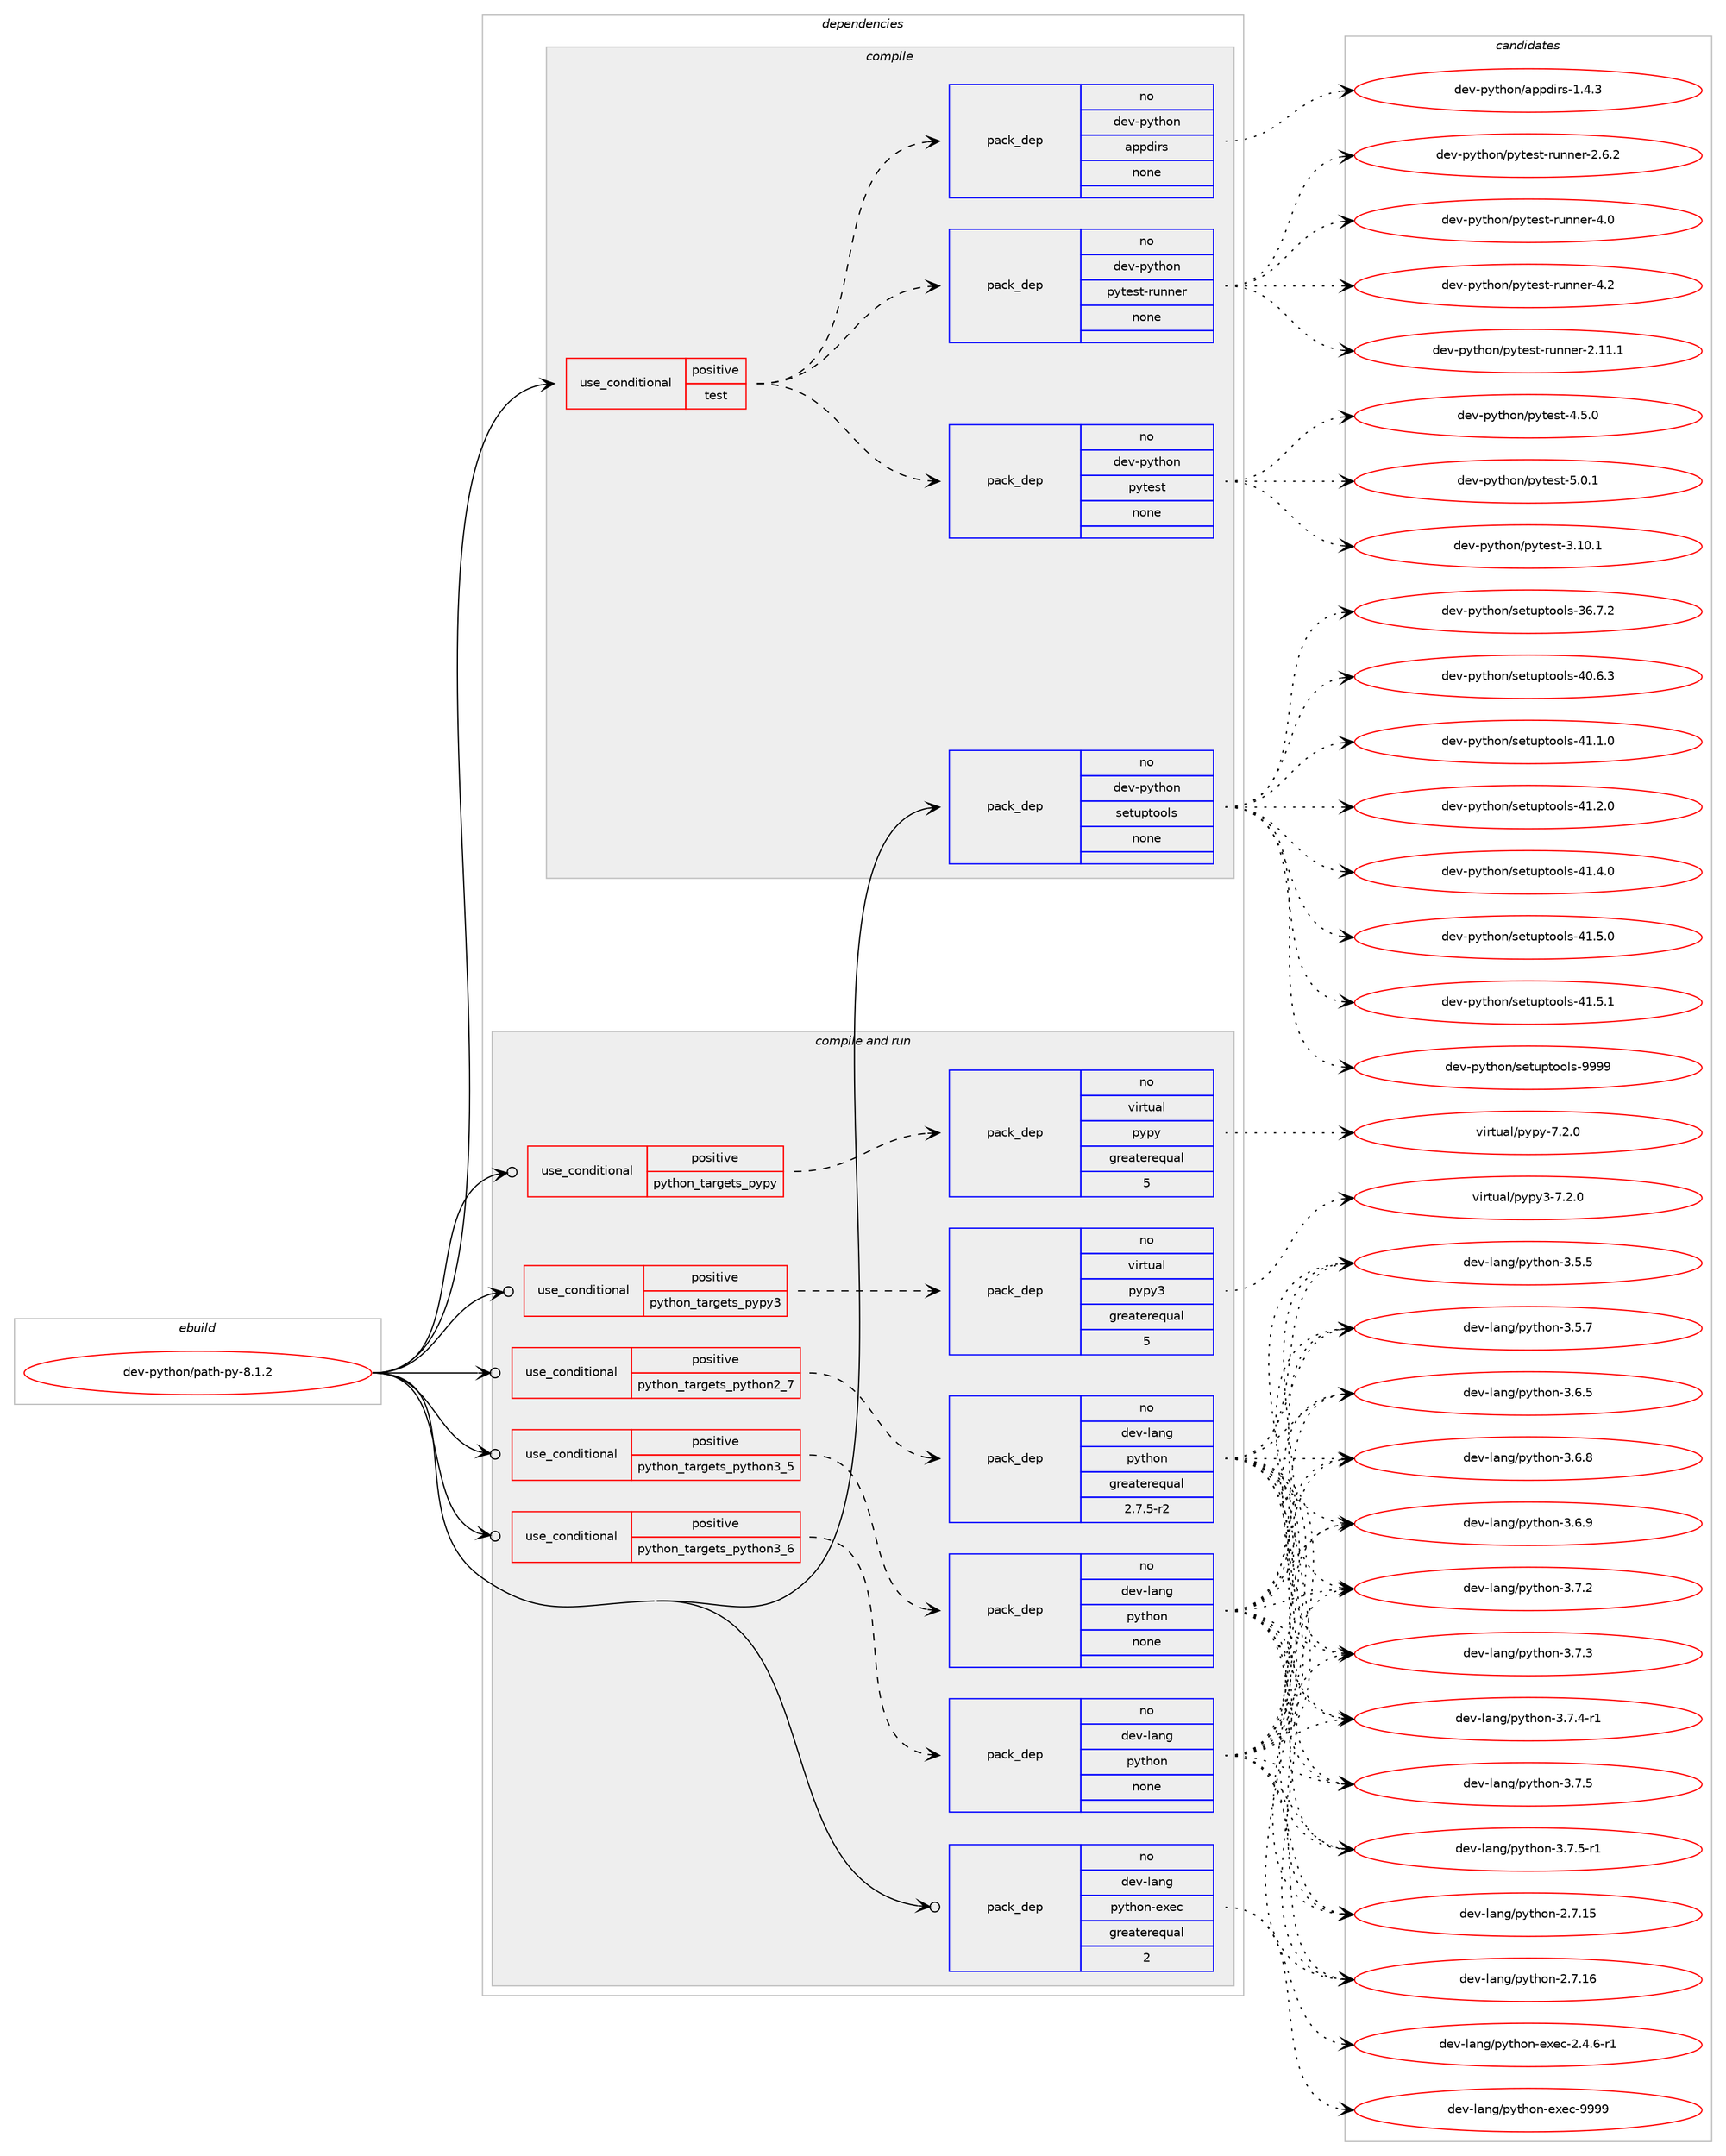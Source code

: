 digraph prolog {

# *************
# Graph options
# *************

newrank=true;
concentrate=true;
compound=true;
graph [rankdir=LR,fontname=Helvetica,fontsize=10,ranksep=1.5];#, ranksep=2.5, nodesep=0.2];
edge  [arrowhead=vee];
node  [fontname=Helvetica,fontsize=10];

# **********
# The ebuild
# **********

subgraph cluster_leftcol {
color=gray;
rank=same;
label=<<i>ebuild</i>>;
id [label="dev-python/path-py-8.1.2", color=red, width=4, href="../dev-python/path-py-8.1.2.svg"];
}

# ****************
# The dependencies
# ****************

subgraph cluster_midcol {
color=gray;
label=<<i>dependencies</i>>;
subgraph cluster_compile {
fillcolor="#eeeeee";
style=filled;
label=<<i>compile</i>>;
subgraph cond144190 {
dependency621011 [label=<<TABLE BORDER="0" CELLBORDER="1" CELLSPACING="0" CELLPADDING="4"><TR><TD ROWSPAN="3" CELLPADDING="10">use_conditional</TD></TR><TR><TD>positive</TD></TR><TR><TD>test</TD></TR></TABLE>>, shape=none, color=red];
subgraph pack464981 {
dependency621012 [label=<<TABLE BORDER="0" CELLBORDER="1" CELLSPACING="0" CELLPADDING="4" WIDTH="220"><TR><TD ROWSPAN="6" CELLPADDING="30">pack_dep</TD></TR><TR><TD WIDTH="110">no</TD></TR><TR><TD>dev-python</TD></TR><TR><TD>appdirs</TD></TR><TR><TD>none</TD></TR><TR><TD></TD></TR></TABLE>>, shape=none, color=blue];
}
dependency621011:e -> dependency621012:w [weight=20,style="dashed",arrowhead="vee"];
subgraph pack464982 {
dependency621013 [label=<<TABLE BORDER="0" CELLBORDER="1" CELLSPACING="0" CELLPADDING="4" WIDTH="220"><TR><TD ROWSPAN="6" CELLPADDING="30">pack_dep</TD></TR><TR><TD WIDTH="110">no</TD></TR><TR><TD>dev-python</TD></TR><TR><TD>pytest</TD></TR><TR><TD>none</TD></TR><TR><TD></TD></TR></TABLE>>, shape=none, color=blue];
}
dependency621011:e -> dependency621013:w [weight=20,style="dashed",arrowhead="vee"];
subgraph pack464983 {
dependency621014 [label=<<TABLE BORDER="0" CELLBORDER="1" CELLSPACING="0" CELLPADDING="4" WIDTH="220"><TR><TD ROWSPAN="6" CELLPADDING="30">pack_dep</TD></TR><TR><TD WIDTH="110">no</TD></TR><TR><TD>dev-python</TD></TR><TR><TD>pytest-runner</TD></TR><TR><TD>none</TD></TR><TR><TD></TD></TR></TABLE>>, shape=none, color=blue];
}
dependency621011:e -> dependency621014:w [weight=20,style="dashed",arrowhead="vee"];
}
id:e -> dependency621011:w [weight=20,style="solid",arrowhead="vee"];
subgraph pack464984 {
dependency621015 [label=<<TABLE BORDER="0" CELLBORDER="1" CELLSPACING="0" CELLPADDING="4" WIDTH="220"><TR><TD ROWSPAN="6" CELLPADDING="30">pack_dep</TD></TR><TR><TD WIDTH="110">no</TD></TR><TR><TD>dev-python</TD></TR><TR><TD>setuptools</TD></TR><TR><TD>none</TD></TR><TR><TD></TD></TR></TABLE>>, shape=none, color=blue];
}
id:e -> dependency621015:w [weight=20,style="solid",arrowhead="vee"];
}
subgraph cluster_compileandrun {
fillcolor="#eeeeee";
style=filled;
label=<<i>compile and run</i>>;
subgraph cond144191 {
dependency621016 [label=<<TABLE BORDER="0" CELLBORDER="1" CELLSPACING="0" CELLPADDING="4"><TR><TD ROWSPAN="3" CELLPADDING="10">use_conditional</TD></TR><TR><TD>positive</TD></TR><TR><TD>python_targets_pypy</TD></TR></TABLE>>, shape=none, color=red];
subgraph pack464985 {
dependency621017 [label=<<TABLE BORDER="0" CELLBORDER="1" CELLSPACING="0" CELLPADDING="4" WIDTH="220"><TR><TD ROWSPAN="6" CELLPADDING="30">pack_dep</TD></TR><TR><TD WIDTH="110">no</TD></TR><TR><TD>virtual</TD></TR><TR><TD>pypy</TD></TR><TR><TD>greaterequal</TD></TR><TR><TD>5</TD></TR></TABLE>>, shape=none, color=blue];
}
dependency621016:e -> dependency621017:w [weight=20,style="dashed",arrowhead="vee"];
}
id:e -> dependency621016:w [weight=20,style="solid",arrowhead="odotvee"];
subgraph cond144192 {
dependency621018 [label=<<TABLE BORDER="0" CELLBORDER="1" CELLSPACING="0" CELLPADDING="4"><TR><TD ROWSPAN="3" CELLPADDING="10">use_conditional</TD></TR><TR><TD>positive</TD></TR><TR><TD>python_targets_pypy3</TD></TR></TABLE>>, shape=none, color=red];
subgraph pack464986 {
dependency621019 [label=<<TABLE BORDER="0" CELLBORDER="1" CELLSPACING="0" CELLPADDING="4" WIDTH="220"><TR><TD ROWSPAN="6" CELLPADDING="30">pack_dep</TD></TR><TR><TD WIDTH="110">no</TD></TR><TR><TD>virtual</TD></TR><TR><TD>pypy3</TD></TR><TR><TD>greaterequal</TD></TR><TR><TD>5</TD></TR></TABLE>>, shape=none, color=blue];
}
dependency621018:e -> dependency621019:w [weight=20,style="dashed",arrowhead="vee"];
}
id:e -> dependency621018:w [weight=20,style="solid",arrowhead="odotvee"];
subgraph cond144193 {
dependency621020 [label=<<TABLE BORDER="0" CELLBORDER="1" CELLSPACING="0" CELLPADDING="4"><TR><TD ROWSPAN="3" CELLPADDING="10">use_conditional</TD></TR><TR><TD>positive</TD></TR><TR><TD>python_targets_python2_7</TD></TR></TABLE>>, shape=none, color=red];
subgraph pack464987 {
dependency621021 [label=<<TABLE BORDER="0" CELLBORDER="1" CELLSPACING="0" CELLPADDING="4" WIDTH="220"><TR><TD ROWSPAN="6" CELLPADDING="30">pack_dep</TD></TR><TR><TD WIDTH="110">no</TD></TR><TR><TD>dev-lang</TD></TR><TR><TD>python</TD></TR><TR><TD>greaterequal</TD></TR><TR><TD>2.7.5-r2</TD></TR></TABLE>>, shape=none, color=blue];
}
dependency621020:e -> dependency621021:w [weight=20,style="dashed",arrowhead="vee"];
}
id:e -> dependency621020:w [weight=20,style="solid",arrowhead="odotvee"];
subgraph cond144194 {
dependency621022 [label=<<TABLE BORDER="0" CELLBORDER="1" CELLSPACING="0" CELLPADDING="4"><TR><TD ROWSPAN="3" CELLPADDING="10">use_conditional</TD></TR><TR><TD>positive</TD></TR><TR><TD>python_targets_python3_5</TD></TR></TABLE>>, shape=none, color=red];
subgraph pack464988 {
dependency621023 [label=<<TABLE BORDER="0" CELLBORDER="1" CELLSPACING="0" CELLPADDING="4" WIDTH="220"><TR><TD ROWSPAN="6" CELLPADDING="30">pack_dep</TD></TR><TR><TD WIDTH="110">no</TD></TR><TR><TD>dev-lang</TD></TR><TR><TD>python</TD></TR><TR><TD>none</TD></TR><TR><TD></TD></TR></TABLE>>, shape=none, color=blue];
}
dependency621022:e -> dependency621023:w [weight=20,style="dashed",arrowhead="vee"];
}
id:e -> dependency621022:w [weight=20,style="solid",arrowhead="odotvee"];
subgraph cond144195 {
dependency621024 [label=<<TABLE BORDER="0" CELLBORDER="1" CELLSPACING="0" CELLPADDING="4"><TR><TD ROWSPAN="3" CELLPADDING="10">use_conditional</TD></TR><TR><TD>positive</TD></TR><TR><TD>python_targets_python3_6</TD></TR></TABLE>>, shape=none, color=red];
subgraph pack464989 {
dependency621025 [label=<<TABLE BORDER="0" CELLBORDER="1" CELLSPACING="0" CELLPADDING="4" WIDTH="220"><TR><TD ROWSPAN="6" CELLPADDING="30">pack_dep</TD></TR><TR><TD WIDTH="110">no</TD></TR><TR><TD>dev-lang</TD></TR><TR><TD>python</TD></TR><TR><TD>none</TD></TR><TR><TD></TD></TR></TABLE>>, shape=none, color=blue];
}
dependency621024:e -> dependency621025:w [weight=20,style="dashed",arrowhead="vee"];
}
id:e -> dependency621024:w [weight=20,style="solid",arrowhead="odotvee"];
subgraph pack464990 {
dependency621026 [label=<<TABLE BORDER="0" CELLBORDER="1" CELLSPACING="0" CELLPADDING="4" WIDTH="220"><TR><TD ROWSPAN="6" CELLPADDING="30">pack_dep</TD></TR><TR><TD WIDTH="110">no</TD></TR><TR><TD>dev-lang</TD></TR><TR><TD>python-exec</TD></TR><TR><TD>greaterequal</TD></TR><TR><TD>2</TD></TR></TABLE>>, shape=none, color=blue];
}
id:e -> dependency621026:w [weight=20,style="solid",arrowhead="odotvee"];
}
subgraph cluster_run {
fillcolor="#eeeeee";
style=filled;
label=<<i>run</i>>;
}
}

# **************
# The candidates
# **************

subgraph cluster_choices {
rank=same;
color=gray;
label=<<i>candidates</i>>;

subgraph choice464981 {
color=black;
nodesep=1;
choice100101118451121211161041111104797112112100105114115454946524651 [label="dev-python/appdirs-1.4.3", color=red, width=4,href="../dev-python/appdirs-1.4.3.svg"];
dependency621012:e -> choice100101118451121211161041111104797112112100105114115454946524651:w [style=dotted,weight="100"];
}
subgraph choice464982 {
color=black;
nodesep=1;
choice100101118451121211161041111104711212111610111511645514649484649 [label="dev-python/pytest-3.10.1", color=red, width=4,href="../dev-python/pytest-3.10.1.svg"];
choice1001011184511212111610411111047112121116101115116455246534648 [label="dev-python/pytest-4.5.0", color=red, width=4,href="../dev-python/pytest-4.5.0.svg"];
choice1001011184511212111610411111047112121116101115116455346484649 [label="dev-python/pytest-5.0.1", color=red, width=4,href="../dev-python/pytest-5.0.1.svg"];
dependency621013:e -> choice100101118451121211161041111104711212111610111511645514649484649:w [style=dotted,weight="100"];
dependency621013:e -> choice1001011184511212111610411111047112121116101115116455246534648:w [style=dotted,weight="100"];
dependency621013:e -> choice1001011184511212111610411111047112121116101115116455346484649:w [style=dotted,weight="100"];
}
subgraph choice464983 {
color=black;
nodesep=1;
choice10010111845112121116104111110471121211161011151164511411711011010111445504649494649 [label="dev-python/pytest-runner-2.11.1", color=red, width=4,href="../dev-python/pytest-runner-2.11.1.svg"];
choice100101118451121211161041111104711212111610111511645114117110110101114455046544650 [label="dev-python/pytest-runner-2.6.2", color=red, width=4,href="../dev-python/pytest-runner-2.6.2.svg"];
choice10010111845112121116104111110471121211161011151164511411711011010111445524648 [label="dev-python/pytest-runner-4.0", color=red, width=4,href="../dev-python/pytest-runner-4.0.svg"];
choice10010111845112121116104111110471121211161011151164511411711011010111445524650 [label="dev-python/pytest-runner-4.2", color=red, width=4,href="../dev-python/pytest-runner-4.2.svg"];
dependency621014:e -> choice10010111845112121116104111110471121211161011151164511411711011010111445504649494649:w [style=dotted,weight="100"];
dependency621014:e -> choice100101118451121211161041111104711212111610111511645114117110110101114455046544650:w [style=dotted,weight="100"];
dependency621014:e -> choice10010111845112121116104111110471121211161011151164511411711011010111445524648:w [style=dotted,weight="100"];
dependency621014:e -> choice10010111845112121116104111110471121211161011151164511411711011010111445524650:w [style=dotted,weight="100"];
}
subgraph choice464984 {
color=black;
nodesep=1;
choice100101118451121211161041111104711510111611711211611111110811545515446554650 [label="dev-python/setuptools-36.7.2", color=red, width=4,href="../dev-python/setuptools-36.7.2.svg"];
choice100101118451121211161041111104711510111611711211611111110811545524846544651 [label="dev-python/setuptools-40.6.3", color=red, width=4,href="../dev-python/setuptools-40.6.3.svg"];
choice100101118451121211161041111104711510111611711211611111110811545524946494648 [label="dev-python/setuptools-41.1.0", color=red, width=4,href="../dev-python/setuptools-41.1.0.svg"];
choice100101118451121211161041111104711510111611711211611111110811545524946504648 [label="dev-python/setuptools-41.2.0", color=red, width=4,href="../dev-python/setuptools-41.2.0.svg"];
choice100101118451121211161041111104711510111611711211611111110811545524946524648 [label="dev-python/setuptools-41.4.0", color=red, width=4,href="../dev-python/setuptools-41.4.0.svg"];
choice100101118451121211161041111104711510111611711211611111110811545524946534648 [label="dev-python/setuptools-41.5.0", color=red, width=4,href="../dev-python/setuptools-41.5.0.svg"];
choice100101118451121211161041111104711510111611711211611111110811545524946534649 [label="dev-python/setuptools-41.5.1", color=red, width=4,href="../dev-python/setuptools-41.5.1.svg"];
choice10010111845112121116104111110471151011161171121161111111081154557575757 [label="dev-python/setuptools-9999", color=red, width=4,href="../dev-python/setuptools-9999.svg"];
dependency621015:e -> choice100101118451121211161041111104711510111611711211611111110811545515446554650:w [style=dotted,weight="100"];
dependency621015:e -> choice100101118451121211161041111104711510111611711211611111110811545524846544651:w [style=dotted,weight="100"];
dependency621015:e -> choice100101118451121211161041111104711510111611711211611111110811545524946494648:w [style=dotted,weight="100"];
dependency621015:e -> choice100101118451121211161041111104711510111611711211611111110811545524946504648:w [style=dotted,weight="100"];
dependency621015:e -> choice100101118451121211161041111104711510111611711211611111110811545524946524648:w [style=dotted,weight="100"];
dependency621015:e -> choice100101118451121211161041111104711510111611711211611111110811545524946534648:w [style=dotted,weight="100"];
dependency621015:e -> choice100101118451121211161041111104711510111611711211611111110811545524946534649:w [style=dotted,weight="100"];
dependency621015:e -> choice10010111845112121116104111110471151011161171121161111111081154557575757:w [style=dotted,weight="100"];
}
subgraph choice464985 {
color=black;
nodesep=1;
choice1181051141161179710847112121112121455546504648 [label="virtual/pypy-7.2.0", color=red, width=4,href="../virtual/pypy-7.2.0.svg"];
dependency621017:e -> choice1181051141161179710847112121112121455546504648:w [style=dotted,weight="100"];
}
subgraph choice464986 {
color=black;
nodesep=1;
choice118105114116117971084711212111212151455546504648 [label="virtual/pypy3-7.2.0", color=red, width=4,href="../virtual/pypy3-7.2.0.svg"];
dependency621019:e -> choice118105114116117971084711212111212151455546504648:w [style=dotted,weight="100"];
}
subgraph choice464987 {
color=black;
nodesep=1;
choice10010111845108971101034711212111610411111045504655464953 [label="dev-lang/python-2.7.15", color=red, width=4,href="../dev-lang/python-2.7.15.svg"];
choice10010111845108971101034711212111610411111045504655464954 [label="dev-lang/python-2.7.16", color=red, width=4,href="../dev-lang/python-2.7.16.svg"];
choice100101118451089711010347112121116104111110455146534653 [label="dev-lang/python-3.5.5", color=red, width=4,href="../dev-lang/python-3.5.5.svg"];
choice100101118451089711010347112121116104111110455146534655 [label="dev-lang/python-3.5.7", color=red, width=4,href="../dev-lang/python-3.5.7.svg"];
choice100101118451089711010347112121116104111110455146544653 [label="dev-lang/python-3.6.5", color=red, width=4,href="../dev-lang/python-3.6.5.svg"];
choice100101118451089711010347112121116104111110455146544656 [label="dev-lang/python-3.6.8", color=red, width=4,href="../dev-lang/python-3.6.8.svg"];
choice100101118451089711010347112121116104111110455146544657 [label="dev-lang/python-3.6.9", color=red, width=4,href="../dev-lang/python-3.6.9.svg"];
choice100101118451089711010347112121116104111110455146554650 [label="dev-lang/python-3.7.2", color=red, width=4,href="../dev-lang/python-3.7.2.svg"];
choice100101118451089711010347112121116104111110455146554651 [label="dev-lang/python-3.7.3", color=red, width=4,href="../dev-lang/python-3.7.3.svg"];
choice1001011184510897110103471121211161041111104551465546524511449 [label="dev-lang/python-3.7.4-r1", color=red, width=4,href="../dev-lang/python-3.7.4-r1.svg"];
choice100101118451089711010347112121116104111110455146554653 [label="dev-lang/python-3.7.5", color=red, width=4,href="../dev-lang/python-3.7.5.svg"];
choice1001011184510897110103471121211161041111104551465546534511449 [label="dev-lang/python-3.7.5-r1", color=red, width=4,href="../dev-lang/python-3.7.5-r1.svg"];
dependency621021:e -> choice10010111845108971101034711212111610411111045504655464953:w [style=dotted,weight="100"];
dependency621021:e -> choice10010111845108971101034711212111610411111045504655464954:w [style=dotted,weight="100"];
dependency621021:e -> choice100101118451089711010347112121116104111110455146534653:w [style=dotted,weight="100"];
dependency621021:e -> choice100101118451089711010347112121116104111110455146534655:w [style=dotted,weight="100"];
dependency621021:e -> choice100101118451089711010347112121116104111110455146544653:w [style=dotted,weight="100"];
dependency621021:e -> choice100101118451089711010347112121116104111110455146544656:w [style=dotted,weight="100"];
dependency621021:e -> choice100101118451089711010347112121116104111110455146544657:w [style=dotted,weight="100"];
dependency621021:e -> choice100101118451089711010347112121116104111110455146554650:w [style=dotted,weight="100"];
dependency621021:e -> choice100101118451089711010347112121116104111110455146554651:w [style=dotted,weight="100"];
dependency621021:e -> choice1001011184510897110103471121211161041111104551465546524511449:w [style=dotted,weight="100"];
dependency621021:e -> choice100101118451089711010347112121116104111110455146554653:w [style=dotted,weight="100"];
dependency621021:e -> choice1001011184510897110103471121211161041111104551465546534511449:w [style=dotted,weight="100"];
}
subgraph choice464988 {
color=black;
nodesep=1;
choice10010111845108971101034711212111610411111045504655464953 [label="dev-lang/python-2.7.15", color=red, width=4,href="../dev-lang/python-2.7.15.svg"];
choice10010111845108971101034711212111610411111045504655464954 [label="dev-lang/python-2.7.16", color=red, width=4,href="../dev-lang/python-2.7.16.svg"];
choice100101118451089711010347112121116104111110455146534653 [label="dev-lang/python-3.5.5", color=red, width=4,href="../dev-lang/python-3.5.5.svg"];
choice100101118451089711010347112121116104111110455146534655 [label="dev-lang/python-3.5.7", color=red, width=4,href="../dev-lang/python-3.5.7.svg"];
choice100101118451089711010347112121116104111110455146544653 [label="dev-lang/python-3.6.5", color=red, width=4,href="../dev-lang/python-3.6.5.svg"];
choice100101118451089711010347112121116104111110455146544656 [label="dev-lang/python-3.6.8", color=red, width=4,href="../dev-lang/python-3.6.8.svg"];
choice100101118451089711010347112121116104111110455146544657 [label="dev-lang/python-3.6.9", color=red, width=4,href="../dev-lang/python-3.6.9.svg"];
choice100101118451089711010347112121116104111110455146554650 [label="dev-lang/python-3.7.2", color=red, width=4,href="../dev-lang/python-3.7.2.svg"];
choice100101118451089711010347112121116104111110455146554651 [label="dev-lang/python-3.7.3", color=red, width=4,href="../dev-lang/python-3.7.3.svg"];
choice1001011184510897110103471121211161041111104551465546524511449 [label="dev-lang/python-3.7.4-r1", color=red, width=4,href="../dev-lang/python-3.7.4-r1.svg"];
choice100101118451089711010347112121116104111110455146554653 [label="dev-lang/python-3.7.5", color=red, width=4,href="../dev-lang/python-3.7.5.svg"];
choice1001011184510897110103471121211161041111104551465546534511449 [label="dev-lang/python-3.7.5-r1", color=red, width=4,href="../dev-lang/python-3.7.5-r1.svg"];
dependency621023:e -> choice10010111845108971101034711212111610411111045504655464953:w [style=dotted,weight="100"];
dependency621023:e -> choice10010111845108971101034711212111610411111045504655464954:w [style=dotted,weight="100"];
dependency621023:e -> choice100101118451089711010347112121116104111110455146534653:w [style=dotted,weight="100"];
dependency621023:e -> choice100101118451089711010347112121116104111110455146534655:w [style=dotted,weight="100"];
dependency621023:e -> choice100101118451089711010347112121116104111110455146544653:w [style=dotted,weight="100"];
dependency621023:e -> choice100101118451089711010347112121116104111110455146544656:w [style=dotted,weight="100"];
dependency621023:e -> choice100101118451089711010347112121116104111110455146544657:w [style=dotted,weight="100"];
dependency621023:e -> choice100101118451089711010347112121116104111110455146554650:w [style=dotted,weight="100"];
dependency621023:e -> choice100101118451089711010347112121116104111110455146554651:w [style=dotted,weight="100"];
dependency621023:e -> choice1001011184510897110103471121211161041111104551465546524511449:w [style=dotted,weight="100"];
dependency621023:e -> choice100101118451089711010347112121116104111110455146554653:w [style=dotted,weight="100"];
dependency621023:e -> choice1001011184510897110103471121211161041111104551465546534511449:w [style=dotted,weight="100"];
}
subgraph choice464989 {
color=black;
nodesep=1;
choice10010111845108971101034711212111610411111045504655464953 [label="dev-lang/python-2.7.15", color=red, width=4,href="../dev-lang/python-2.7.15.svg"];
choice10010111845108971101034711212111610411111045504655464954 [label="dev-lang/python-2.7.16", color=red, width=4,href="../dev-lang/python-2.7.16.svg"];
choice100101118451089711010347112121116104111110455146534653 [label="dev-lang/python-3.5.5", color=red, width=4,href="../dev-lang/python-3.5.5.svg"];
choice100101118451089711010347112121116104111110455146534655 [label="dev-lang/python-3.5.7", color=red, width=4,href="../dev-lang/python-3.5.7.svg"];
choice100101118451089711010347112121116104111110455146544653 [label="dev-lang/python-3.6.5", color=red, width=4,href="../dev-lang/python-3.6.5.svg"];
choice100101118451089711010347112121116104111110455146544656 [label="dev-lang/python-3.6.8", color=red, width=4,href="../dev-lang/python-3.6.8.svg"];
choice100101118451089711010347112121116104111110455146544657 [label="dev-lang/python-3.6.9", color=red, width=4,href="../dev-lang/python-3.6.9.svg"];
choice100101118451089711010347112121116104111110455146554650 [label="dev-lang/python-3.7.2", color=red, width=4,href="../dev-lang/python-3.7.2.svg"];
choice100101118451089711010347112121116104111110455146554651 [label="dev-lang/python-3.7.3", color=red, width=4,href="../dev-lang/python-3.7.3.svg"];
choice1001011184510897110103471121211161041111104551465546524511449 [label="dev-lang/python-3.7.4-r1", color=red, width=4,href="../dev-lang/python-3.7.4-r1.svg"];
choice100101118451089711010347112121116104111110455146554653 [label="dev-lang/python-3.7.5", color=red, width=4,href="../dev-lang/python-3.7.5.svg"];
choice1001011184510897110103471121211161041111104551465546534511449 [label="dev-lang/python-3.7.5-r1", color=red, width=4,href="../dev-lang/python-3.7.5-r1.svg"];
dependency621025:e -> choice10010111845108971101034711212111610411111045504655464953:w [style=dotted,weight="100"];
dependency621025:e -> choice10010111845108971101034711212111610411111045504655464954:w [style=dotted,weight="100"];
dependency621025:e -> choice100101118451089711010347112121116104111110455146534653:w [style=dotted,weight="100"];
dependency621025:e -> choice100101118451089711010347112121116104111110455146534655:w [style=dotted,weight="100"];
dependency621025:e -> choice100101118451089711010347112121116104111110455146544653:w [style=dotted,weight="100"];
dependency621025:e -> choice100101118451089711010347112121116104111110455146544656:w [style=dotted,weight="100"];
dependency621025:e -> choice100101118451089711010347112121116104111110455146544657:w [style=dotted,weight="100"];
dependency621025:e -> choice100101118451089711010347112121116104111110455146554650:w [style=dotted,weight="100"];
dependency621025:e -> choice100101118451089711010347112121116104111110455146554651:w [style=dotted,weight="100"];
dependency621025:e -> choice1001011184510897110103471121211161041111104551465546524511449:w [style=dotted,weight="100"];
dependency621025:e -> choice100101118451089711010347112121116104111110455146554653:w [style=dotted,weight="100"];
dependency621025:e -> choice1001011184510897110103471121211161041111104551465546534511449:w [style=dotted,weight="100"];
}
subgraph choice464990 {
color=black;
nodesep=1;
choice10010111845108971101034711212111610411111045101120101994550465246544511449 [label="dev-lang/python-exec-2.4.6-r1", color=red, width=4,href="../dev-lang/python-exec-2.4.6-r1.svg"];
choice10010111845108971101034711212111610411111045101120101994557575757 [label="dev-lang/python-exec-9999", color=red, width=4,href="../dev-lang/python-exec-9999.svg"];
dependency621026:e -> choice10010111845108971101034711212111610411111045101120101994550465246544511449:w [style=dotted,weight="100"];
dependency621026:e -> choice10010111845108971101034711212111610411111045101120101994557575757:w [style=dotted,weight="100"];
}
}

}
